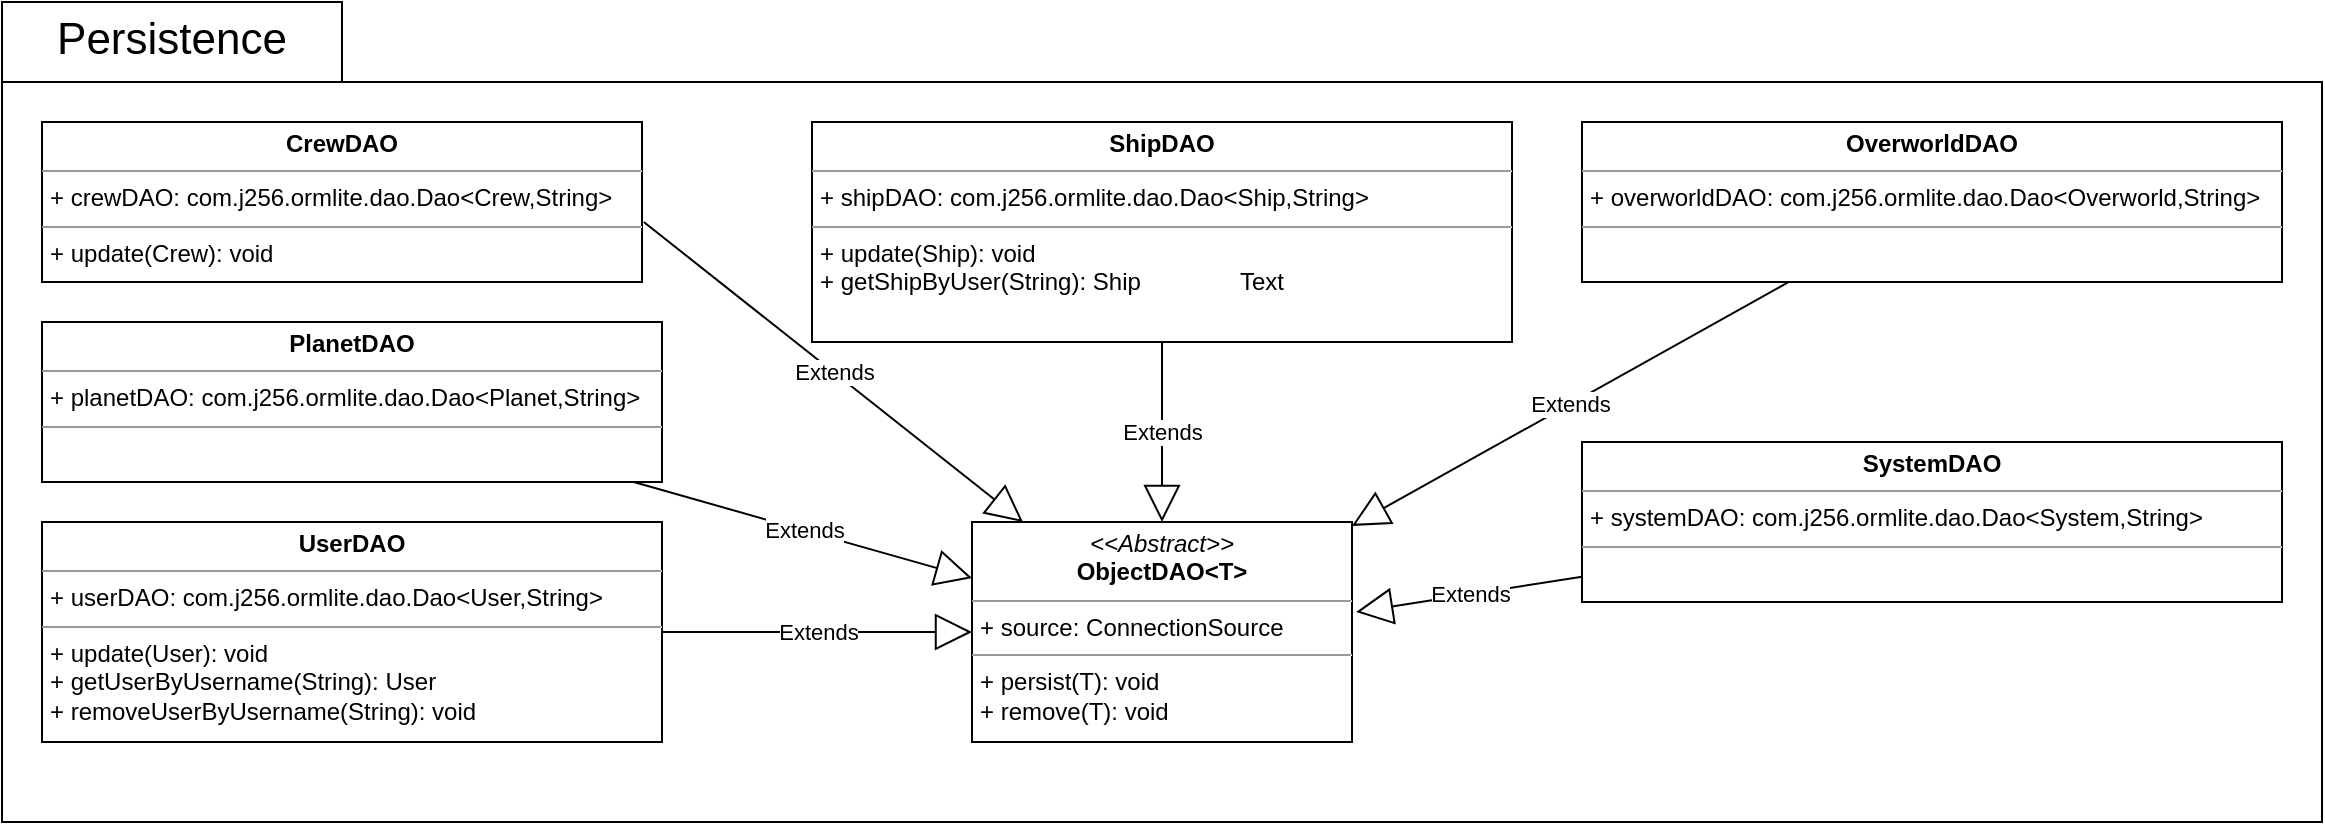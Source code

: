 <mxfile version="13.1.2" type="device"><diagram id="vfHjjWkVMplfIyUdYfi3" name="Page-1"><mxGraphModel dx="2272" dy="751" grid="1" gridSize="10" guides="1" tooltips="1" connect="1" arrows="1" fold="1" page="1" pageScale="1" pageWidth="850" pageHeight="1100" math="0" shadow="0"><root><mxCell id="0"/><mxCell id="1" parent="0"/><mxCell id="1R9ZFYJHWTb2KeFxaIdw-1" value="" style="shape=folder;fontStyle=1;spacingTop=10;tabWidth=170;tabHeight=40;tabPosition=left;html=1;" vertex="1" parent="1"><mxGeometry x="-150" y="70" width="1160" height="410" as="geometry"/></mxCell><mxCell id="1R9ZFYJHWTb2KeFxaIdw-3" value="&lt;p style=&quot;margin: 0px ; margin-top: 4px ; text-align: center&quot;&gt;&lt;i&gt;&amp;lt;&amp;lt;Abstract&amp;gt;&amp;gt;&lt;/i&gt;&lt;br&gt;&lt;b&gt;ObjectDAO&amp;lt;T&amp;gt;&lt;/b&gt;&lt;/p&gt;&lt;hr size=&quot;1&quot;&gt;&lt;p style=&quot;margin: 0px ; margin-left: 4px&quot;&gt;+ source: ConnectionSource&lt;/p&gt;&lt;hr size=&quot;1&quot;&gt;&lt;p style=&quot;margin: 0px ; margin-left: 4px&quot;&gt;+ persist(T): void&lt;/p&gt;&lt;p style=&quot;margin: 0px ; margin-left: 4px&quot;&gt;+ remove(T): void&lt;/p&gt;" style="verticalAlign=top;align=left;overflow=fill;fontSize=12;fontFamily=Helvetica;html=1;" vertex="1" parent="1"><mxGeometry x="335" y="330" width="190" height="110" as="geometry"/></mxCell><mxCell id="1R9ZFYJHWTb2KeFxaIdw-4" value="&lt;p style=&quot;margin: 0px ; margin-top: 4px ; text-align: center&quot;&gt;&lt;b&gt;CrewDAO&lt;/b&gt;&lt;/p&gt;&lt;hr size=&quot;1&quot;&gt;&lt;p style=&quot;margin: 0px ; margin-left: 4px&quot;&gt;+ crewDAO: com.j256.ormlite.dao.Dao&amp;lt;Crew,String&amp;gt;&amp;nbsp;&lt;/p&gt;&lt;hr size=&quot;1&quot;&gt;&lt;p style=&quot;margin: 0px ; margin-left: 4px&quot;&gt;+ update(Crew): void&lt;/p&gt;" style="verticalAlign=top;align=left;overflow=fill;fontSize=12;fontFamily=Helvetica;html=1;" vertex="1" parent="1"><mxGeometry x="-130" y="130" width="300" height="80" as="geometry"/></mxCell><mxCell id="1R9ZFYJHWTb2KeFxaIdw-5" value="&lt;p style=&quot;margin: 0px ; margin-top: 4px ; text-align: center&quot;&gt;&lt;b&gt;OverworldDAO&lt;/b&gt;&lt;/p&gt;&lt;hr size=&quot;1&quot;&gt;&lt;p style=&quot;margin: 0px ; margin-left: 4px&quot;&gt;+ overworldDAO: com.j256.ormlite.dao.Dao&amp;lt;Overworld,String&amp;gt;&amp;nbsp;&lt;/p&gt;&lt;hr size=&quot;1&quot;&gt;&lt;p style=&quot;margin: 0px ; margin-left: 4px&quot;&gt;&lt;br&gt;&lt;/p&gt;" style="verticalAlign=top;align=left;overflow=fill;fontSize=12;fontFamily=Helvetica;html=1;" vertex="1" parent="1"><mxGeometry x="640" y="130" width="350" height="80" as="geometry"/></mxCell><mxCell id="1R9ZFYJHWTb2KeFxaIdw-6" value="&lt;p style=&quot;margin: 0px ; margin-top: 4px ; text-align: center&quot;&gt;&lt;b&gt;PlanetDAO&lt;/b&gt;&lt;/p&gt;&lt;hr size=&quot;1&quot;&gt;&lt;p style=&quot;margin: 0px ; margin-left: 4px&quot;&gt;+ planetDAO: com.j256.ormlite.dao.Dao&amp;lt;Planet,String&amp;gt;&amp;nbsp;&lt;/p&gt;&lt;hr size=&quot;1&quot;&gt;&lt;p style=&quot;margin: 0px ; margin-left: 4px&quot;&gt;&lt;br&gt;&lt;/p&gt;" style="verticalAlign=top;align=left;overflow=fill;fontSize=12;fontFamily=Helvetica;html=1;" vertex="1" parent="1"><mxGeometry x="-130" y="230" width="310" height="80" as="geometry"/></mxCell><mxCell id="1R9ZFYJHWTb2KeFxaIdw-7" value="&lt;p style=&quot;margin: 0px ; margin-top: 4px ; text-align: center&quot;&gt;&lt;b&gt;ShipDAO&lt;/b&gt;&lt;/p&gt;&lt;hr size=&quot;1&quot;&gt;&lt;p style=&quot;margin: 0px ; margin-left: 4px&quot;&gt;+ shipDAO: com.j256.ormlite.dao.Dao&amp;lt;Ship,String&amp;gt;&amp;nbsp;&lt;/p&gt;&lt;hr size=&quot;1&quot;&gt;&lt;p style=&quot;margin: 0px ; margin-left: 4px&quot;&gt;+ update(Ship): void&lt;/p&gt;&lt;p style=&quot;margin: 0px ; margin-left: 4px&quot;&gt;+ getShipByUser(String): Ship&lt;/p&gt;" style="verticalAlign=top;align=left;overflow=fill;fontSize=12;fontFamily=Helvetica;html=1;" vertex="1" parent="1"><mxGeometry x="255" y="130" width="350" height="110" as="geometry"/></mxCell><mxCell id="1R9ZFYJHWTb2KeFxaIdw-8" value="&lt;p style=&quot;margin: 0px ; margin-top: 4px ; text-align: center&quot;&gt;&lt;b&gt;SystemDAO&lt;/b&gt;&lt;/p&gt;&lt;hr size=&quot;1&quot;&gt;&lt;p style=&quot;margin: 0px ; margin-left: 4px&quot;&gt;+ systemDAO: com.j256.ormlite.dao.Dao&amp;lt;System,String&amp;gt;&amp;nbsp;&lt;/p&gt;&lt;hr size=&quot;1&quot;&gt;&lt;p style=&quot;margin: 0px ; margin-left: 4px&quot;&gt;&lt;br&gt;&lt;/p&gt;" style="verticalAlign=top;align=left;overflow=fill;fontSize=12;fontFamily=Helvetica;html=1;" vertex="1" parent="1"><mxGeometry x="640" y="290" width="350" height="80" as="geometry"/></mxCell><mxCell id="1R9ZFYJHWTb2KeFxaIdw-9" value="&lt;p style=&quot;margin: 0px ; margin-top: 4px ; text-align: center&quot;&gt;&lt;b&gt;UserDAO&lt;/b&gt;&lt;/p&gt;&lt;hr size=&quot;1&quot;&gt;&lt;p style=&quot;margin: 0px ; margin-left: 4px&quot;&gt;+ userDAO: com.j256.ormlite.dao.Dao&amp;lt;User,String&amp;gt;&amp;nbsp;&lt;/p&gt;&lt;hr size=&quot;1&quot;&gt;&lt;p style=&quot;margin: 0px ; margin-left: 4px&quot;&gt;+ update(User): void&lt;/p&gt;&lt;p style=&quot;margin: 0px ; margin-left: 4px&quot;&gt;+ getUserByUsername(String): User&lt;/p&gt;&lt;p style=&quot;margin: 0px ; margin-left: 4px&quot;&gt;+ removeUserByUsername(String): void&lt;/p&gt;" style="verticalAlign=top;align=left;overflow=fill;fontSize=12;fontFamily=Helvetica;html=1;" vertex="1" parent="1"><mxGeometry x="-130" y="330" width="310" height="110" as="geometry"/></mxCell><mxCell id="1R9ZFYJHWTb2KeFxaIdw-10" value="Extends" style="endArrow=block;endSize=16;endFill=0;html=1;" edge="1" parent="1" source="1R9ZFYJHWTb2KeFxaIdw-7" target="1R9ZFYJHWTb2KeFxaIdw-3"><mxGeometry width="160" relative="1" as="geometry"><mxPoint x="420" y="260" as="sourcePoint"/><mxPoint x="580" y="260" as="targetPoint"/></mxGeometry></mxCell><mxCell id="1R9ZFYJHWTb2KeFxaIdw-11" value="Extends" style="endArrow=block;endSize=16;endFill=0;html=1;exitX=1.003;exitY=0.625;exitDx=0;exitDy=0;exitPerimeter=0;" edge="1" parent="1" source="1R9ZFYJHWTb2KeFxaIdw-4" target="1R9ZFYJHWTb2KeFxaIdw-3"><mxGeometry width="160" relative="1" as="geometry"><mxPoint x="290" y="280" as="sourcePoint"/><mxPoint x="290" y="370" as="targetPoint"/></mxGeometry></mxCell><mxCell id="1R9ZFYJHWTb2KeFxaIdw-12" value="Extends" style="endArrow=block;endSize=16;endFill=0;html=1;" edge="1" parent="1" source="1R9ZFYJHWTb2KeFxaIdw-6" target="1R9ZFYJHWTb2KeFxaIdw-3"><mxGeometry width="160" relative="1" as="geometry"><mxPoint x="450" y="260" as="sourcePoint"/><mxPoint x="450" y="350" as="targetPoint"/></mxGeometry></mxCell><mxCell id="1R9ZFYJHWTb2KeFxaIdw-13" value="Extends" style="endArrow=block;endSize=16;endFill=0;html=1;" edge="1" parent="1" source="1R9ZFYJHWTb2KeFxaIdw-9" target="1R9ZFYJHWTb2KeFxaIdw-3"><mxGeometry width="160" relative="1" as="geometry"><mxPoint x="460" y="270" as="sourcePoint"/><mxPoint x="460" y="360" as="targetPoint"/></mxGeometry></mxCell><mxCell id="1R9ZFYJHWTb2KeFxaIdw-14" value="Extends" style="endArrow=block;endSize=16;endFill=0;html=1;" edge="1" parent="1" source="1R9ZFYJHWTb2KeFxaIdw-5" target="1R9ZFYJHWTb2KeFxaIdw-3"><mxGeometry width="160" relative="1" as="geometry"><mxPoint x="470" y="280" as="sourcePoint"/><mxPoint x="470" y="370" as="targetPoint"/></mxGeometry></mxCell><mxCell id="1R9ZFYJHWTb2KeFxaIdw-15" value="Extends" style="endArrow=block;endSize=16;endFill=0;html=1;entryX=1.011;entryY=0.409;entryDx=0;entryDy=0;entryPerimeter=0;" edge="1" parent="1" source="1R9ZFYJHWTb2KeFxaIdw-8" target="1R9ZFYJHWTb2KeFxaIdw-3"><mxGeometry width="160" relative="1" as="geometry"><mxPoint x="480" y="290" as="sourcePoint"/><mxPoint x="480" y="380" as="targetPoint"/></mxGeometry></mxCell><mxCell id="1R9ZFYJHWTb2KeFxaIdw-16" value="Text" style="text;html=1;strokeColor=none;fillColor=none;align=center;verticalAlign=middle;whiteSpace=wrap;rounded=0;" vertex="1" parent="1"><mxGeometry x="460" y="200" width="40" height="20" as="geometry"/></mxCell><mxCell id="1R9ZFYJHWTb2KeFxaIdw-17" value="&lt;p style=&quot;line-height: 120%&quot;&gt;&lt;font style=&quot;font-size: 22px&quot;&gt;Persistence&lt;/font&gt;&lt;/p&gt;" style="text;html=1;strokeColor=none;fillColor=none;align=center;verticalAlign=middle;whiteSpace=wrap;rounded=0;" vertex="1" parent="1"><mxGeometry x="-150" y="80" width="170" height="20" as="geometry"/></mxCell></root></mxGraphModel></diagram></mxfile>